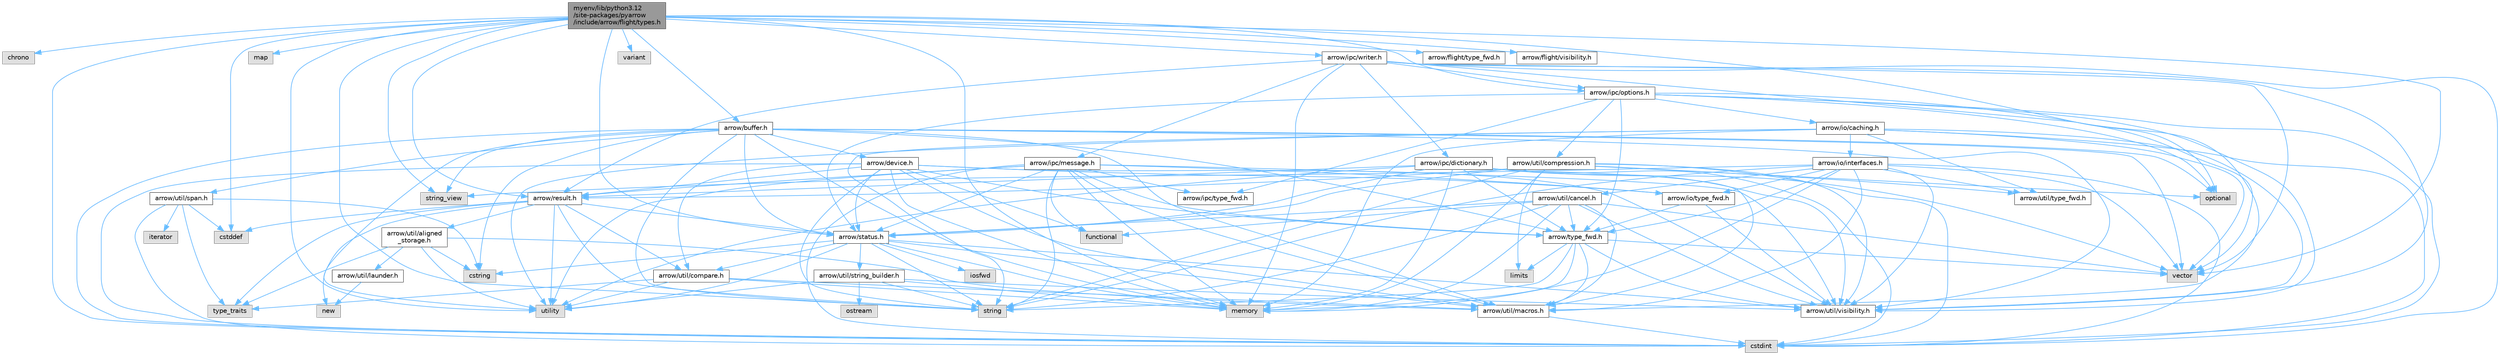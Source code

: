 digraph "myenv/lib/python3.12/site-packages/pyarrow/include/arrow/flight/types.h"
{
 // LATEX_PDF_SIZE
  bgcolor="transparent";
  edge [fontname=Helvetica,fontsize=10,labelfontname=Helvetica,labelfontsize=10];
  node [fontname=Helvetica,fontsize=10,shape=box,height=0.2,width=0.4];
  Node1 [id="Node000001",label="myenv/lib/python3.12\l/site-packages/pyarrow\l/include/arrow/flight/types.h",height=0.2,width=0.4,color="gray40", fillcolor="grey60", style="filled", fontcolor="black",tooltip=" "];
  Node1 -> Node2 [id="edge1_Node000001_Node000002",color="steelblue1",style="solid",tooltip=" "];
  Node2 [id="Node000002",label="chrono",height=0.2,width=0.4,color="grey60", fillcolor="#E0E0E0", style="filled",tooltip=" "];
  Node1 -> Node3 [id="edge2_Node000001_Node000003",color="steelblue1",style="solid",tooltip=" "];
  Node3 [id="Node000003",label="cstddef",height=0.2,width=0.4,color="grey60", fillcolor="#E0E0E0", style="filled",tooltip=" "];
  Node1 -> Node4 [id="edge3_Node000001_Node000004",color="steelblue1",style="solid",tooltip=" "];
  Node4 [id="Node000004",label="cstdint",height=0.2,width=0.4,color="grey60", fillcolor="#E0E0E0", style="filled",tooltip=" "];
  Node1 -> Node5 [id="edge4_Node000001_Node000005",color="steelblue1",style="solid",tooltip=" "];
  Node5 [id="Node000005",label="map",height=0.2,width=0.4,color="grey60", fillcolor="#E0E0E0", style="filled",tooltip=" "];
  Node1 -> Node6 [id="edge5_Node000001_Node000006",color="steelblue1",style="solid",tooltip=" "];
  Node6 [id="Node000006",label="memory",height=0.2,width=0.4,color="grey60", fillcolor="#E0E0E0", style="filled",tooltip=" "];
  Node1 -> Node7 [id="edge6_Node000001_Node000007",color="steelblue1",style="solid",tooltip=" "];
  Node7 [id="Node000007",label="optional",height=0.2,width=0.4,color="grey60", fillcolor="#E0E0E0", style="filled",tooltip=" "];
  Node1 -> Node8 [id="edge7_Node000001_Node000008",color="steelblue1",style="solid",tooltip=" "];
  Node8 [id="Node000008",label="string",height=0.2,width=0.4,color="grey60", fillcolor="#E0E0E0", style="filled",tooltip=" "];
  Node1 -> Node9 [id="edge8_Node000001_Node000009",color="steelblue1",style="solid",tooltip=" "];
  Node9 [id="Node000009",label="string_view",height=0.2,width=0.4,color="grey60", fillcolor="#E0E0E0", style="filled",tooltip=" "];
  Node1 -> Node10 [id="edge9_Node000001_Node000010",color="steelblue1",style="solid",tooltip=" "];
  Node10 [id="Node000010",label="utility",height=0.2,width=0.4,color="grey60", fillcolor="#E0E0E0", style="filled",tooltip=" "];
  Node1 -> Node11 [id="edge10_Node000001_Node000011",color="steelblue1",style="solid",tooltip=" "];
  Node11 [id="Node000011",label="variant",height=0.2,width=0.4,color="grey60", fillcolor="#E0E0E0", style="filled",tooltip=" "];
  Node1 -> Node12 [id="edge11_Node000001_Node000012",color="steelblue1",style="solid",tooltip=" "];
  Node12 [id="Node000012",label="vector",height=0.2,width=0.4,color="grey60", fillcolor="#E0E0E0", style="filled",tooltip=" "];
  Node1 -> Node13 [id="edge12_Node000001_Node000013",color="steelblue1",style="solid",tooltip=" "];
  Node13 [id="Node000013",label="arrow/buffer.h",height=0.2,width=0.4,color="grey40", fillcolor="white", style="filled",URL="$buffer_8h.html",tooltip=" "];
  Node13 -> Node4 [id="edge13_Node000013_Node000004",color="steelblue1",style="solid",tooltip=" "];
  Node13 -> Node14 [id="edge14_Node000013_Node000014",color="steelblue1",style="solid",tooltip=" "];
  Node14 [id="Node000014",label="cstring",height=0.2,width=0.4,color="grey60", fillcolor="#E0E0E0", style="filled",tooltip=" "];
  Node13 -> Node6 [id="edge15_Node000013_Node000006",color="steelblue1",style="solid",tooltip=" "];
  Node13 -> Node7 [id="edge16_Node000013_Node000007",color="steelblue1",style="solid",tooltip=" "];
  Node13 -> Node8 [id="edge17_Node000013_Node000008",color="steelblue1",style="solid",tooltip=" "];
  Node13 -> Node9 [id="edge18_Node000013_Node000009",color="steelblue1",style="solid",tooltip=" "];
  Node13 -> Node10 [id="edge19_Node000013_Node000010",color="steelblue1",style="solid",tooltip=" "];
  Node13 -> Node12 [id="edge20_Node000013_Node000012",color="steelblue1",style="solid",tooltip=" "];
  Node13 -> Node15 [id="edge21_Node000013_Node000015",color="steelblue1",style="solid",tooltip=" "];
  Node15 [id="Node000015",label="arrow/device.h",height=0.2,width=0.4,color="grey40", fillcolor="white", style="filled",URL="$device_8h.html",tooltip=" "];
  Node15 -> Node4 [id="edge22_Node000015_Node000004",color="steelblue1",style="solid",tooltip=" "];
  Node15 -> Node16 [id="edge23_Node000015_Node000016",color="steelblue1",style="solid",tooltip=" "];
  Node16 [id="Node000016",label="functional",height=0.2,width=0.4,color="grey60", fillcolor="#E0E0E0", style="filled",tooltip=" "];
  Node15 -> Node6 [id="edge24_Node000015_Node000006",color="steelblue1",style="solid",tooltip=" "];
  Node15 -> Node8 [id="edge25_Node000015_Node000008",color="steelblue1",style="solid",tooltip=" "];
  Node15 -> Node17 [id="edge26_Node000015_Node000017",color="steelblue1",style="solid",tooltip=" "];
  Node17 [id="Node000017",label="arrow/io/type_fwd.h",height=0.2,width=0.4,color="grey40", fillcolor="white", style="filled",URL="$arrow_2io_2type__fwd_8h.html",tooltip=" "];
  Node17 -> Node18 [id="edge27_Node000017_Node000018",color="steelblue1",style="solid",tooltip=" "];
  Node18 [id="Node000018",label="arrow/type_fwd.h",height=0.2,width=0.4,color="grey40", fillcolor="white", style="filled",URL="$arrow_2type__fwd_8h.html",tooltip=" "];
  Node18 -> Node19 [id="edge28_Node000018_Node000019",color="steelblue1",style="solid",tooltip=" "];
  Node19 [id="Node000019",label="limits",height=0.2,width=0.4,color="grey60", fillcolor="#E0E0E0", style="filled",tooltip=" "];
  Node18 -> Node6 [id="edge29_Node000018_Node000006",color="steelblue1",style="solid",tooltip=" "];
  Node18 -> Node8 [id="edge30_Node000018_Node000008",color="steelblue1",style="solid",tooltip=" "];
  Node18 -> Node12 [id="edge31_Node000018_Node000012",color="steelblue1",style="solid",tooltip=" "];
  Node18 -> Node20 [id="edge32_Node000018_Node000020",color="steelblue1",style="solid",tooltip=" "];
  Node20 [id="Node000020",label="arrow/util/macros.h",height=0.2,width=0.4,color="grey40", fillcolor="white", style="filled",URL="$macros_8h.html",tooltip=" "];
  Node20 -> Node4 [id="edge33_Node000020_Node000004",color="steelblue1",style="solid",tooltip=" "];
  Node18 -> Node21 [id="edge34_Node000018_Node000021",color="steelblue1",style="solid",tooltip=" "];
  Node21 [id="Node000021",label="arrow/util/visibility.h",height=0.2,width=0.4,color="grey40", fillcolor="white", style="filled",URL="$include_2arrow_2util_2visibility_8h.html",tooltip=" "];
  Node17 -> Node21 [id="edge35_Node000017_Node000021",color="steelblue1",style="solid",tooltip=" "];
  Node15 -> Node22 [id="edge36_Node000015_Node000022",color="steelblue1",style="solid",tooltip=" "];
  Node22 [id="Node000022",label="arrow/result.h",height=0.2,width=0.4,color="grey40", fillcolor="white", style="filled",URL="$result_8h.html",tooltip=" "];
  Node22 -> Node3 [id="edge37_Node000022_Node000003",color="steelblue1",style="solid",tooltip=" "];
  Node22 -> Node23 [id="edge38_Node000022_Node000023",color="steelblue1",style="solid",tooltip=" "];
  Node23 [id="Node000023",label="new",height=0.2,width=0.4,color="grey60", fillcolor="#E0E0E0", style="filled",tooltip=" "];
  Node22 -> Node8 [id="edge39_Node000022_Node000008",color="steelblue1",style="solid",tooltip=" "];
  Node22 -> Node24 [id="edge40_Node000022_Node000024",color="steelblue1",style="solid",tooltip=" "];
  Node24 [id="Node000024",label="type_traits",height=0.2,width=0.4,color="grey60", fillcolor="#E0E0E0", style="filled",tooltip=" "];
  Node22 -> Node10 [id="edge41_Node000022_Node000010",color="steelblue1",style="solid",tooltip=" "];
  Node22 -> Node25 [id="edge42_Node000022_Node000025",color="steelblue1",style="solid",tooltip=" "];
  Node25 [id="Node000025",label="arrow/status.h",height=0.2,width=0.4,color="grey40", fillcolor="white", style="filled",URL="$status_8h.html",tooltip=" "];
  Node25 -> Node14 [id="edge43_Node000025_Node000014",color="steelblue1",style="solid",tooltip=" "];
  Node25 -> Node26 [id="edge44_Node000025_Node000026",color="steelblue1",style="solid",tooltip=" "];
  Node26 [id="Node000026",label="iosfwd",height=0.2,width=0.4,color="grey60", fillcolor="#E0E0E0", style="filled",tooltip=" "];
  Node25 -> Node6 [id="edge45_Node000025_Node000006",color="steelblue1",style="solid",tooltip=" "];
  Node25 -> Node8 [id="edge46_Node000025_Node000008",color="steelblue1",style="solid",tooltip=" "];
  Node25 -> Node10 [id="edge47_Node000025_Node000010",color="steelblue1",style="solid",tooltip=" "];
  Node25 -> Node27 [id="edge48_Node000025_Node000027",color="steelblue1",style="solid",tooltip=" "];
  Node27 [id="Node000027",label="arrow/util/compare.h",height=0.2,width=0.4,color="grey40", fillcolor="white", style="filled",URL="$util_2compare_8h.html",tooltip=" "];
  Node27 -> Node6 [id="edge49_Node000027_Node000006",color="steelblue1",style="solid",tooltip=" "];
  Node27 -> Node24 [id="edge50_Node000027_Node000024",color="steelblue1",style="solid",tooltip=" "];
  Node27 -> Node10 [id="edge51_Node000027_Node000010",color="steelblue1",style="solid",tooltip=" "];
  Node27 -> Node20 [id="edge52_Node000027_Node000020",color="steelblue1",style="solid",tooltip=" "];
  Node25 -> Node20 [id="edge53_Node000025_Node000020",color="steelblue1",style="solid",tooltip=" "];
  Node25 -> Node28 [id="edge54_Node000025_Node000028",color="steelblue1",style="solid",tooltip=" "];
  Node28 [id="Node000028",label="arrow/util/string_builder.h",height=0.2,width=0.4,color="grey40", fillcolor="white", style="filled",URL="$string__builder_8h.html",tooltip=" "];
  Node28 -> Node6 [id="edge55_Node000028_Node000006",color="steelblue1",style="solid",tooltip=" "];
  Node28 -> Node29 [id="edge56_Node000028_Node000029",color="steelblue1",style="solid",tooltip=" "];
  Node29 [id="Node000029",label="ostream",height=0.2,width=0.4,color="grey60", fillcolor="#E0E0E0", style="filled",tooltip=" "];
  Node28 -> Node8 [id="edge57_Node000028_Node000008",color="steelblue1",style="solid",tooltip=" "];
  Node28 -> Node10 [id="edge58_Node000028_Node000010",color="steelblue1",style="solid",tooltip=" "];
  Node28 -> Node21 [id="edge59_Node000028_Node000021",color="steelblue1",style="solid",tooltip=" "];
  Node25 -> Node21 [id="edge60_Node000025_Node000021",color="steelblue1",style="solid",tooltip=" "];
  Node22 -> Node30 [id="edge61_Node000022_Node000030",color="steelblue1",style="solid",tooltip=" "];
  Node30 [id="Node000030",label="arrow/util/aligned\l_storage.h",height=0.2,width=0.4,color="grey40", fillcolor="white", style="filled",URL="$aligned__storage_8h.html",tooltip=" "];
  Node30 -> Node14 [id="edge62_Node000030_Node000014",color="steelblue1",style="solid",tooltip=" "];
  Node30 -> Node24 [id="edge63_Node000030_Node000024",color="steelblue1",style="solid",tooltip=" "];
  Node30 -> Node10 [id="edge64_Node000030_Node000010",color="steelblue1",style="solid",tooltip=" "];
  Node30 -> Node31 [id="edge65_Node000030_Node000031",color="steelblue1",style="solid",tooltip=" "];
  Node31 [id="Node000031",label="arrow/util/launder.h",height=0.2,width=0.4,color="grey40", fillcolor="white", style="filled",URL="$launder_8h.html",tooltip=" "];
  Node31 -> Node23 [id="edge66_Node000031_Node000023",color="steelblue1",style="solid",tooltip=" "];
  Node30 -> Node20 [id="edge67_Node000030_Node000020",color="steelblue1",style="solid",tooltip=" "];
  Node22 -> Node27 [id="edge68_Node000022_Node000027",color="steelblue1",style="solid",tooltip=" "];
  Node15 -> Node25 [id="edge69_Node000015_Node000025",color="steelblue1",style="solid",tooltip=" "];
  Node15 -> Node18 [id="edge70_Node000015_Node000018",color="steelblue1",style="solid",tooltip=" "];
  Node15 -> Node27 [id="edge71_Node000015_Node000027",color="steelblue1",style="solid",tooltip=" "];
  Node15 -> Node20 [id="edge72_Node000015_Node000020",color="steelblue1",style="solid",tooltip=" "];
  Node15 -> Node21 [id="edge73_Node000015_Node000021",color="steelblue1",style="solid",tooltip=" "];
  Node13 -> Node25 [id="edge74_Node000013_Node000025",color="steelblue1",style="solid",tooltip=" "];
  Node13 -> Node18 [id="edge75_Node000013_Node000018",color="steelblue1",style="solid",tooltip=" "];
  Node13 -> Node20 [id="edge76_Node000013_Node000020",color="steelblue1",style="solid",tooltip=" "];
  Node13 -> Node32 [id="edge77_Node000013_Node000032",color="steelblue1",style="solid",tooltip=" "];
  Node32 [id="Node000032",label="arrow/util/span.h",height=0.2,width=0.4,color="grey40", fillcolor="white", style="filled",URL="$span_8h.html",tooltip=" "];
  Node32 -> Node3 [id="edge78_Node000032_Node000003",color="steelblue1",style="solid",tooltip=" "];
  Node32 -> Node4 [id="edge79_Node000032_Node000004",color="steelblue1",style="solid",tooltip=" "];
  Node32 -> Node14 [id="edge80_Node000032_Node000014",color="steelblue1",style="solid",tooltip=" "];
  Node32 -> Node33 [id="edge81_Node000032_Node000033",color="steelblue1",style="solid",tooltip=" "];
  Node33 [id="Node000033",label="iterator",height=0.2,width=0.4,color="grey60", fillcolor="#E0E0E0", style="filled",tooltip=" "];
  Node32 -> Node24 [id="edge82_Node000032_Node000024",color="steelblue1",style="solid",tooltip=" "];
  Node13 -> Node21 [id="edge83_Node000013_Node000021",color="steelblue1",style="solid",tooltip=" "];
  Node1 -> Node34 [id="edge84_Node000001_Node000034",color="steelblue1",style="solid",tooltip=" "];
  Node34 [id="Node000034",label="arrow/flight/type_fwd.h",height=0.2,width=0.4,color="grey40", fillcolor="white", style="filled",URL="$arrow_2flight_2type__fwd_8h.html",tooltip=" "];
  Node1 -> Node35 [id="edge85_Node000001_Node000035",color="steelblue1",style="solid",tooltip=" "];
  Node35 [id="Node000035",label="arrow/flight/visibility.h",height=0.2,width=0.4,color="grey40", fillcolor="white", style="filled",URL="$include_2arrow_2flight_2visibility_8h.html",tooltip=" "];
  Node1 -> Node36 [id="edge86_Node000001_Node000036",color="steelblue1",style="solid",tooltip=" "];
  Node36 [id="Node000036",label="arrow/ipc/options.h",height=0.2,width=0.4,color="grey40", fillcolor="white", style="filled",URL="$ipc_2options_8h.html",tooltip=" "];
  Node36 -> Node4 [id="edge87_Node000036_Node000004",color="steelblue1",style="solid",tooltip=" "];
  Node36 -> Node7 [id="edge88_Node000036_Node000007",color="steelblue1",style="solid",tooltip=" "];
  Node36 -> Node12 [id="edge89_Node000036_Node000012",color="steelblue1",style="solid",tooltip=" "];
  Node36 -> Node37 [id="edge90_Node000036_Node000037",color="steelblue1",style="solid",tooltip=" "];
  Node37 [id="Node000037",label="arrow/io/caching.h",height=0.2,width=0.4,color="grey40", fillcolor="white", style="filled",URL="$caching_8h.html",tooltip=" "];
  Node37 -> Node4 [id="edge91_Node000037_Node000004",color="steelblue1",style="solid",tooltip=" "];
  Node37 -> Node6 [id="edge92_Node000037_Node000006",color="steelblue1",style="solid",tooltip=" "];
  Node37 -> Node8 [id="edge93_Node000037_Node000008",color="steelblue1",style="solid",tooltip=" "];
  Node37 -> Node10 [id="edge94_Node000037_Node000010",color="steelblue1",style="solid",tooltip=" "];
  Node37 -> Node12 [id="edge95_Node000037_Node000012",color="steelblue1",style="solid",tooltip=" "];
  Node37 -> Node38 [id="edge96_Node000037_Node000038",color="steelblue1",style="solid",tooltip=" "];
  Node38 [id="Node000038",label="arrow/io/interfaces.h",height=0.2,width=0.4,color="grey40", fillcolor="white", style="filled",URL="$interfaces_8h.html",tooltip=" "];
  Node38 -> Node4 [id="edge97_Node000038_Node000004",color="steelblue1",style="solid",tooltip=" "];
  Node38 -> Node6 [id="edge98_Node000038_Node000006",color="steelblue1",style="solid",tooltip=" "];
  Node38 -> Node8 [id="edge99_Node000038_Node000008",color="steelblue1",style="solid",tooltip=" "];
  Node38 -> Node9 [id="edge100_Node000038_Node000009",color="steelblue1",style="solid",tooltip=" "];
  Node38 -> Node12 [id="edge101_Node000038_Node000012",color="steelblue1",style="solid",tooltip=" "];
  Node38 -> Node17 [id="edge102_Node000038_Node000017",color="steelblue1",style="solid",tooltip=" "];
  Node38 -> Node18 [id="edge103_Node000038_Node000018",color="steelblue1",style="solid",tooltip=" "];
  Node38 -> Node39 [id="edge104_Node000038_Node000039",color="steelblue1",style="solid",tooltip=" "];
  Node39 [id="Node000039",label="arrow/util/cancel.h",height=0.2,width=0.4,color="grey40", fillcolor="white", style="filled",URL="$cancel_8h.html",tooltip=" "];
  Node39 -> Node16 [id="edge105_Node000039_Node000016",color="steelblue1",style="solid",tooltip=" "];
  Node39 -> Node6 [id="edge106_Node000039_Node000006",color="steelblue1",style="solid",tooltip=" "];
  Node39 -> Node8 [id="edge107_Node000039_Node000008",color="steelblue1",style="solid",tooltip=" "];
  Node39 -> Node12 [id="edge108_Node000039_Node000012",color="steelblue1",style="solid",tooltip=" "];
  Node39 -> Node25 [id="edge109_Node000039_Node000025",color="steelblue1",style="solid",tooltip=" "];
  Node39 -> Node18 [id="edge110_Node000039_Node000018",color="steelblue1",style="solid",tooltip=" "];
  Node39 -> Node20 [id="edge111_Node000039_Node000020",color="steelblue1",style="solid",tooltip=" "];
  Node39 -> Node21 [id="edge112_Node000039_Node000021",color="steelblue1",style="solid",tooltip=" "];
  Node38 -> Node20 [id="edge113_Node000038_Node000020",color="steelblue1",style="solid",tooltip=" "];
  Node38 -> Node40 [id="edge114_Node000038_Node000040",color="steelblue1",style="solid",tooltip=" "];
  Node40 [id="Node000040",label="arrow/util/type_fwd.h",height=0.2,width=0.4,color="grey40", fillcolor="white", style="filled",URL="$arrow_2util_2type__fwd_8h.html",tooltip=" "];
  Node38 -> Node21 [id="edge115_Node000038_Node000021",color="steelblue1",style="solid",tooltip=" "];
  Node37 -> Node40 [id="edge116_Node000037_Node000040",color="steelblue1",style="solid",tooltip=" "];
  Node37 -> Node21 [id="edge117_Node000037_Node000021",color="steelblue1",style="solid",tooltip=" "];
  Node36 -> Node41 [id="edge118_Node000036_Node000041",color="steelblue1",style="solid",tooltip=" "];
  Node41 [id="Node000041",label="arrow/ipc/type_fwd.h",height=0.2,width=0.4,color="grey40", fillcolor="white", style="filled",URL="$arrow_2ipc_2type__fwd_8h.html",tooltip=" "];
  Node36 -> Node25 [id="edge119_Node000036_Node000025",color="steelblue1",style="solid",tooltip=" "];
  Node36 -> Node18 [id="edge120_Node000036_Node000018",color="steelblue1",style="solid",tooltip=" "];
  Node36 -> Node42 [id="edge121_Node000036_Node000042",color="steelblue1",style="solid",tooltip=" "];
  Node42 [id="Node000042",label="arrow/util/compression.h",height=0.2,width=0.4,color="grey40", fillcolor="white", style="filled",URL="$compression_8h.html",tooltip=" "];
  Node42 -> Node4 [id="edge122_Node000042_Node000004",color="steelblue1",style="solid",tooltip=" "];
  Node42 -> Node19 [id="edge123_Node000042_Node000019",color="steelblue1",style="solid",tooltip=" "];
  Node42 -> Node6 [id="edge124_Node000042_Node000006",color="steelblue1",style="solid",tooltip=" "];
  Node42 -> Node7 [id="edge125_Node000042_Node000007",color="steelblue1",style="solid",tooltip=" "];
  Node42 -> Node8 [id="edge126_Node000042_Node000008",color="steelblue1",style="solid",tooltip=" "];
  Node42 -> Node22 [id="edge127_Node000042_Node000022",color="steelblue1",style="solid",tooltip=" "];
  Node42 -> Node25 [id="edge128_Node000042_Node000025",color="steelblue1",style="solid",tooltip=" "];
  Node42 -> Node40 [id="edge129_Node000042_Node000040",color="steelblue1",style="solid",tooltip=" "];
  Node42 -> Node21 [id="edge130_Node000042_Node000021",color="steelblue1",style="solid",tooltip=" "];
  Node36 -> Node21 [id="edge131_Node000036_Node000021",color="steelblue1",style="solid",tooltip=" "];
  Node1 -> Node43 [id="edge132_Node000001_Node000043",color="steelblue1",style="solid",tooltip=" "];
  Node43 [id="Node000043",label="arrow/ipc/writer.h",height=0.2,width=0.4,color="grey40", fillcolor="white", style="filled",URL="$arrow_2ipc_2writer_8h.html",tooltip=" "];
  Node43 -> Node4 [id="edge133_Node000043_Node000004",color="steelblue1",style="solid",tooltip=" "];
  Node43 -> Node6 [id="edge134_Node000043_Node000006",color="steelblue1",style="solid",tooltip=" "];
  Node43 -> Node12 [id="edge135_Node000043_Node000012",color="steelblue1",style="solid",tooltip=" "];
  Node43 -> Node44 [id="edge136_Node000043_Node000044",color="steelblue1",style="solid",tooltip=" "];
  Node44 [id="Node000044",label="arrow/ipc/dictionary.h",height=0.2,width=0.4,color="grey40", fillcolor="white", style="filled",URL="$dictionary_8h.html",tooltip=" "];
  Node44 -> Node4 [id="edge137_Node000044_Node000004",color="steelblue1",style="solid",tooltip=" "];
  Node44 -> Node6 [id="edge138_Node000044_Node000006",color="steelblue1",style="solid",tooltip=" "];
  Node44 -> Node10 [id="edge139_Node000044_Node000010",color="steelblue1",style="solid",tooltip=" "];
  Node44 -> Node12 [id="edge140_Node000044_Node000012",color="steelblue1",style="solid",tooltip=" "];
  Node44 -> Node22 [id="edge141_Node000044_Node000022",color="steelblue1",style="solid",tooltip=" "];
  Node44 -> Node25 [id="edge142_Node000044_Node000025",color="steelblue1",style="solid",tooltip=" "];
  Node44 -> Node18 [id="edge143_Node000044_Node000018",color="steelblue1",style="solid",tooltip=" "];
  Node44 -> Node20 [id="edge144_Node000044_Node000020",color="steelblue1",style="solid",tooltip=" "];
  Node44 -> Node21 [id="edge145_Node000044_Node000021",color="steelblue1",style="solid",tooltip=" "];
  Node43 -> Node45 [id="edge146_Node000043_Node000045",color="steelblue1",style="solid",tooltip=" "];
  Node45 [id="Node000045",label="arrow/ipc/message.h",height=0.2,width=0.4,color="grey40", fillcolor="white", style="filled",URL="$message_8h.html",tooltip=" "];
  Node45 -> Node4 [id="edge147_Node000045_Node000004",color="steelblue1",style="solid",tooltip=" "];
  Node45 -> Node16 [id="edge148_Node000045_Node000016",color="steelblue1",style="solid",tooltip=" "];
  Node45 -> Node6 [id="edge149_Node000045_Node000006",color="steelblue1",style="solid",tooltip=" "];
  Node45 -> Node8 [id="edge150_Node000045_Node000008",color="steelblue1",style="solid",tooltip=" "];
  Node45 -> Node10 [id="edge151_Node000045_Node000010",color="steelblue1",style="solid",tooltip=" "];
  Node45 -> Node17 [id="edge152_Node000045_Node000017",color="steelblue1",style="solid",tooltip=" "];
  Node45 -> Node41 [id="edge153_Node000045_Node000041",color="steelblue1",style="solid",tooltip=" "];
  Node45 -> Node22 [id="edge154_Node000045_Node000022",color="steelblue1",style="solid",tooltip=" "];
  Node45 -> Node25 [id="edge155_Node000045_Node000025",color="steelblue1",style="solid",tooltip=" "];
  Node45 -> Node18 [id="edge156_Node000045_Node000018",color="steelblue1",style="solid",tooltip=" "];
  Node45 -> Node20 [id="edge157_Node000045_Node000020",color="steelblue1",style="solid",tooltip=" "];
  Node45 -> Node21 [id="edge158_Node000045_Node000021",color="steelblue1",style="solid",tooltip=" "];
  Node43 -> Node36 [id="edge159_Node000043_Node000036",color="steelblue1",style="solid",tooltip=" "];
  Node43 -> Node22 [id="edge160_Node000043_Node000022",color="steelblue1",style="solid",tooltip=" "];
  Node43 -> Node20 [id="edge161_Node000043_Node000020",color="steelblue1",style="solid",tooltip=" "];
  Node43 -> Node21 [id="edge162_Node000043_Node000021",color="steelblue1",style="solid",tooltip=" "];
  Node1 -> Node22 [id="edge163_Node000001_Node000022",color="steelblue1",style="solid",tooltip=" "];
  Node1 -> Node25 [id="edge164_Node000001_Node000025",color="steelblue1",style="solid",tooltip=" "];
}
